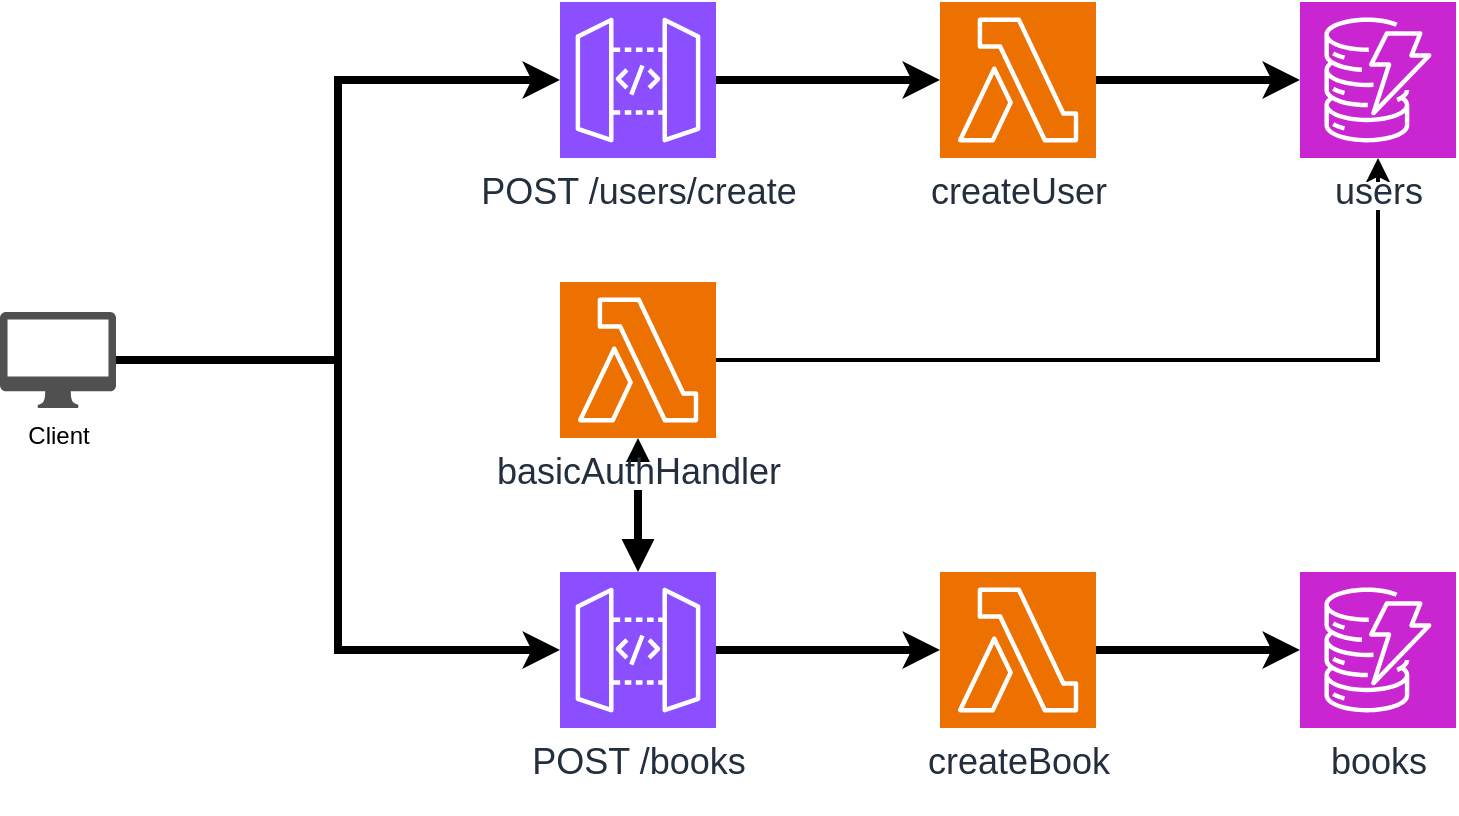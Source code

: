 <mxfile version="25.0.2">
  <diagram id="Ht1M8jgEwFfnCIfOTk4-" name="Page-1">
    <mxGraphModel dx="1420" dy="822" grid="1" gridSize="10" guides="1" tooltips="1" connect="1" arrows="1" fold="1" page="1" pageScale="1" pageWidth="1169" pageHeight="827" math="0" shadow="0">
      <root>
        <mxCell id="0" />
        <mxCell id="1" parent="0" />
        <mxCell id="SToMcWYBdqWL4R8xTNbX-12" value="" style="edgeStyle=orthogonalEdgeStyle;rounded=0;orthogonalLoop=1;jettySize=auto;html=1;startArrow=block;startFill=1;strokeWidth=4;" edge="1" parent="1" source="SToMcWYBdqWL4R8xTNbX-4" target="SToMcWYBdqWL4R8xTNbX-2">
          <mxGeometry relative="1" as="geometry" />
        </mxCell>
        <mxCell id="SToMcWYBdqWL4R8xTNbX-10" value="" style="edgeStyle=orthogonalEdgeStyle;rounded=0;orthogonalLoop=1;jettySize=auto;html=1;strokeWidth=4;" edge="1" parent="1" source="SToMcWYBdqWL4R8xTNbX-1" target="SToMcWYBdqWL4R8xTNbX-8">
          <mxGeometry relative="1" as="geometry" />
        </mxCell>
        <mxCell id="SToMcWYBdqWL4R8xTNbX-1" value="&lt;font style=&quot;font-size: 18px;&quot;&gt;createBook&lt;/font&gt;" style="sketch=0;points=[[0,0,0],[0.25,0,0],[0.5,0,0],[0.75,0,0],[1,0,0],[0,1,0],[0.25,1,0],[0.5,1,0],[0.75,1,0],[1,1,0],[0,0.25,0],[0,0.5,0],[0,0.75,0],[1,0.25,0],[1,0.5,0],[1,0.75,0]];outlineConnect=0;fontColor=#232F3E;fillColor=#ED7100;strokeColor=#ffffff;dashed=0;verticalLabelPosition=bottom;verticalAlign=top;align=center;html=1;fontSize=12;fontStyle=0;aspect=fixed;shape=mxgraph.aws4.resourceIcon;resIcon=mxgraph.aws4.lambda;" vertex="1" parent="1">
          <mxGeometry x="600" y="435" width="78" height="78" as="geometry" />
        </mxCell>
        <mxCell id="SToMcWYBdqWL4R8xTNbX-18" style="edgeStyle=orthogonalEdgeStyle;rounded=0;orthogonalLoop=1;jettySize=auto;html=1;strokeWidth=2;" edge="1" parent="1" source="SToMcWYBdqWL4R8xTNbX-2" target="SToMcWYBdqWL4R8xTNbX-7">
          <mxGeometry relative="1" as="geometry" />
        </mxCell>
        <mxCell id="SToMcWYBdqWL4R8xTNbX-2" value="&lt;span style=&quot;background-color: rgb(255, 255, 255);&quot;&gt;&lt;font style=&quot;font-size: 18px;&quot;&gt;basicAuthHandler&lt;/font&gt;&lt;/span&gt;" style="sketch=0;points=[[0,0,0],[0.25,0,0],[0.5,0,0],[0.75,0,0],[1,0,0],[0,1,0],[0.25,1,0],[0.5,1,0],[0.75,1,0],[1,1,0],[0,0.25,0],[0,0.5,0],[0,0.75,0],[1,0.25,0],[1,0.5,0],[1,0.75,0]];outlineConnect=0;fontColor=#232F3E;fillColor=#ED7100;strokeColor=#ffffff;dashed=0;verticalLabelPosition=bottom;verticalAlign=top;align=center;html=1;fontSize=12;fontStyle=0;aspect=fixed;shape=mxgraph.aws4.resourceIcon;resIcon=mxgraph.aws4.lambda;" vertex="1" parent="1">
          <mxGeometry x="410" y="290" width="78" height="78" as="geometry" />
        </mxCell>
        <mxCell id="SToMcWYBdqWL4R8xTNbX-9" value="" style="edgeStyle=orthogonalEdgeStyle;rounded=0;orthogonalLoop=1;jettySize=auto;html=1;strokeWidth=4;" edge="1" parent="1" source="SToMcWYBdqWL4R8xTNbX-3" target="SToMcWYBdqWL4R8xTNbX-7">
          <mxGeometry relative="1" as="geometry" />
        </mxCell>
        <mxCell id="SToMcWYBdqWL4R8xTNbX-3" value="&lt;font style=&quot;font-size: 18px;&quot;&gt;createUser&lt;/font&gt;" style="sketch=0;points=[[0,0,0],[0.25,0,0],[0.5,0,0],[0.75,0,0],[1,0,0],[0,1,0],[0.25,1,0],[0.5,1,0],[0.75,1,0],[1,1,0],[0,0.25,0],[0,0.5,0],[0,0.75,0],[1,0.25,0],[1,0.5,0],[1,0.75,0]];outlineConnect=0;fontColor=#232F3E;fillColor=#ED7100;strokeColor=#ffffff;dashed=0;verticalLabelPosition=bottom;verticalAlign=top;align=center;html=1;fontSize=12;fontStyle=0;aspect=fixed;shape=mxgraph.aws4.resourceIcon;resIcon=mxgraph.aws4.lambda;" vertex="1" parent="1">
          <mxGeometry x="600" y="150" width="78" height="78" as="geometry" />
        </mxCell>
        <mxCell id="SToMcWYBdqWL4R8xTNbX-11" value="" style="edgeStyle=orthogonalEdgeStyle;rounded=0;orthogonalLoop=1;jettySize=auto;html=1;strokeWidth=4;" edge="1" parent="1" source="SToMcWYBdqWL4R8xTNbX-4" target="SToMcWYBdqWL4R8xTNbX-1">
          <mxGeometry relative="1" as="geometry" />
        </mxCell>
        <mxCell id="SToMcWYBdqWL4R8xTNbX-4" value="&lt;font style=&quot;font-size: 18px;&quot;&gt;POST /books&lt;/font&gt;" style="sketch=0;points=[[0,0,0],[0.25,0,0],[0.5,0,0],[0.75,0,0],[1,0,0],[0,1,0],[0.25,1,0],[0.5,1,0],[0.75,1,0],[1,1,0],[0,0.25,0],[0,0.5,0],[0,0.75,0],[1,0.25,0],[1,0.5,0],[1,0.75,0]];outlineConnect=0;fontColor=#232F3E;fillColor=#8C4FFF;strokeColor=#ffffff;dashed=0;verticalLabelPosition=bottom;verticalAlign=top;align=center;html=1;fontSize=12;fontStyle=0;aspect=fixed;shape=mxgraph.aws4.resourceIcon;resIcon=mxgraph.aws4.api_gateway;" vertex="1" parent="1">
          <mxGeometry x="410" y="435" width="78" height="78" as="geometry" />
        </mxCell>
        <mxCell id="SToMcWYBdqWL4R8xTNbX-6" value="" style="edgeStyle=orthogonalEdgeStyle;rounded=0;orthogonalLoop=1;jettySize=auto;html=1;strokeWidth=4;" edge="1" parent="1" source="SToMcWYBdqWL4R8xTNbX-5" target="SToMcWYBdqWL4R8xTNbX-3">
          <mxGeometry relative="1" as="geometry" />
        </mxCell>
        <mxCell id="SToMcWYBdqWL4R8xTNbX-5" value="&lt;font style=&quot;font-size: 18px;&quot;&gt;POST /users/create&lt;/font&gt;" style="sketch=0;points=[[0,0,0],[0.25,0,0],[0.5,0,0],[0.75,0,0],[1,0,0],[0,1,0],[0.25,1,0],[0.5,1,0],[0.75,1,0],[1,1,0],[0,0.25,0],[0,0.5,0],[0,0.75,0],[1,0.25,0],[1,0.5,0],[1,0.75,0]];outlineConnect=0;fontColor=#232F3E;fillColor=#8C4FFF;strokeColor=#ffffff;dashed=0;verticalLabelPosition=bottom;verticalAlign=top;align=center;html=1;fontSize=12;fontStyle=0;aspect=fixed;shape=mxgraph.aws4.resourceIcon;resIcon=mxgraph.aws4.api_gateway;" vertex="1" parent="1">
          <mxGeometry x="410" y="150" width="78" height="78" as="geometry" />
        </mxCell>
        <mxCell id="SToMcWYBdqWL4R8xTNbX-7" value="&lt;span style=&quot;background-color: rgb(255, 255, 255);&quot;&gt;&lt;font style=&quot;font-size: 18px;&quot;&gt;users&lt;/font&gt;&lt;/span&gt;" style="sketch=0;points=[[0,0,0],[0.25,0,0],[0.5,0,0],[0.75,0,0],[1,0,0],[0,1,0],[0.25,1,0],[0.5,1,0],[0.75,1,0],[1,1,0],[0,0.25,0],[0,0.5,0],[0,0.75,0],[1,0.25,0],[1,0.5,0],[1,0.75,0]];outlineConnect=0;fontColor=#232F3E;fillColor=#C925D1;strokeColor=#ffffff;dashed=0;verticalLabelPosition=bottom;verticalAlign=top;align=center;html=1;fontSize=12;fontStyle=0;aspect=fixed;shape=mxgraph.aws4.resourceIcon;resIcon=mxgraph.aws4.dynamodb;" vertex="1" parent="1">
          <mxGeometry x="780" y="150" width="78" height="78" as="geometry" />
        </mxCell>
        <mxCell id="SToMcWYBdqWL4R8xTNbX-8" value="&lt;font style=&quot;font-size: 18px;&quot;&gt;books&lt;/font&gt;&lt;div&gt;&lt;br&gt;&lt;/div&gt;" style="sketch=0;points=[[0,0,0],[0.25,0,0],[0.5,0,0],[0.75,0,0],[1,0,0],[0,1,0],[0.25,1,0],[0.5,1,0],[0.75,1,0],[1,1,0],[0,0.25,0],[0,0.5,0],[0,0.75,0],[1,0.25,0],[1,0.5,0],[1,0.75,0]];outlineConnect=0;fontColor=#232F3E;fillColor=#C925D1;strokeColor=#ffffff;dashed=0;verticalLabelPosition=bottom;verticalAlign=top;align=center;html=1;fontSize=12;fontStyle=0;aspect=fixed;shape=mxgraph.aws4.resourceIcon;resIcon=mxgraph.aws4.dynamodb;" vertex="1" parent="1">
          <mxGeometry x="780" y="435" width="78" height="78" as="geometry" />
        </mxCell>
        <mxCell id="SToMcWYBdqWL4R8xTNbX-15" value="Client" style="sketch=0;pointerEvents=1;shadow=0;dashed=0;html=1;strokeColor=none;fillColor=#505050;labelPosition=center;verticalLabelPosition=bottom;verticalAlign=top;outlineConnect=0;align=center;shape=mxgraph.office.devices.mac_client;" vertex="1" parent="1">
          <mxGeometry x="130" y="305" width="58" height="48" as="geometry" />
        </mxCell>
        <mxCell id="SToMcWYBdqWL4R8xTNbX-16" style="edgeStyle=orthogonalEdgeStyle;rounded=0;orthogonalLoop=1;jettySize=auto;html=1;entryX=0;entryY=0.5;entryDx=0;entryDy=0;entryPerimeter=0;strokeWidth=4;" edge="1" parent="1" source="SToMcWYBdqWL4R8xTNbX-15" target="SToMcWYBdqWL4R8xTNbX-5">
          <mxGeometry relative="1" as="geometry" />
        </mxCell>
        <mxCell id="SToMcWYBdqWL4R8xTNbX-17" style="edgeStyle=orthogonalEdgeStyle;rounded=0;orthogonalLoop=1;jettySize=auto;html=1;entryX=0;entryY=0.5;entryDx=0;entryDy=0;entryPerimeter=0;strokeWidth=4;" edge="1" parent="1" source="SToMcWYBdqWL4R8xTNbX-15" target="SToMcWYBdqWL4R8xTNbX-4">
          <mxGeometry relative="1" as="geometry" />
        </mxCell>
      </root>
    </mxGraphModel>
  </diagram>
</mxfile>
